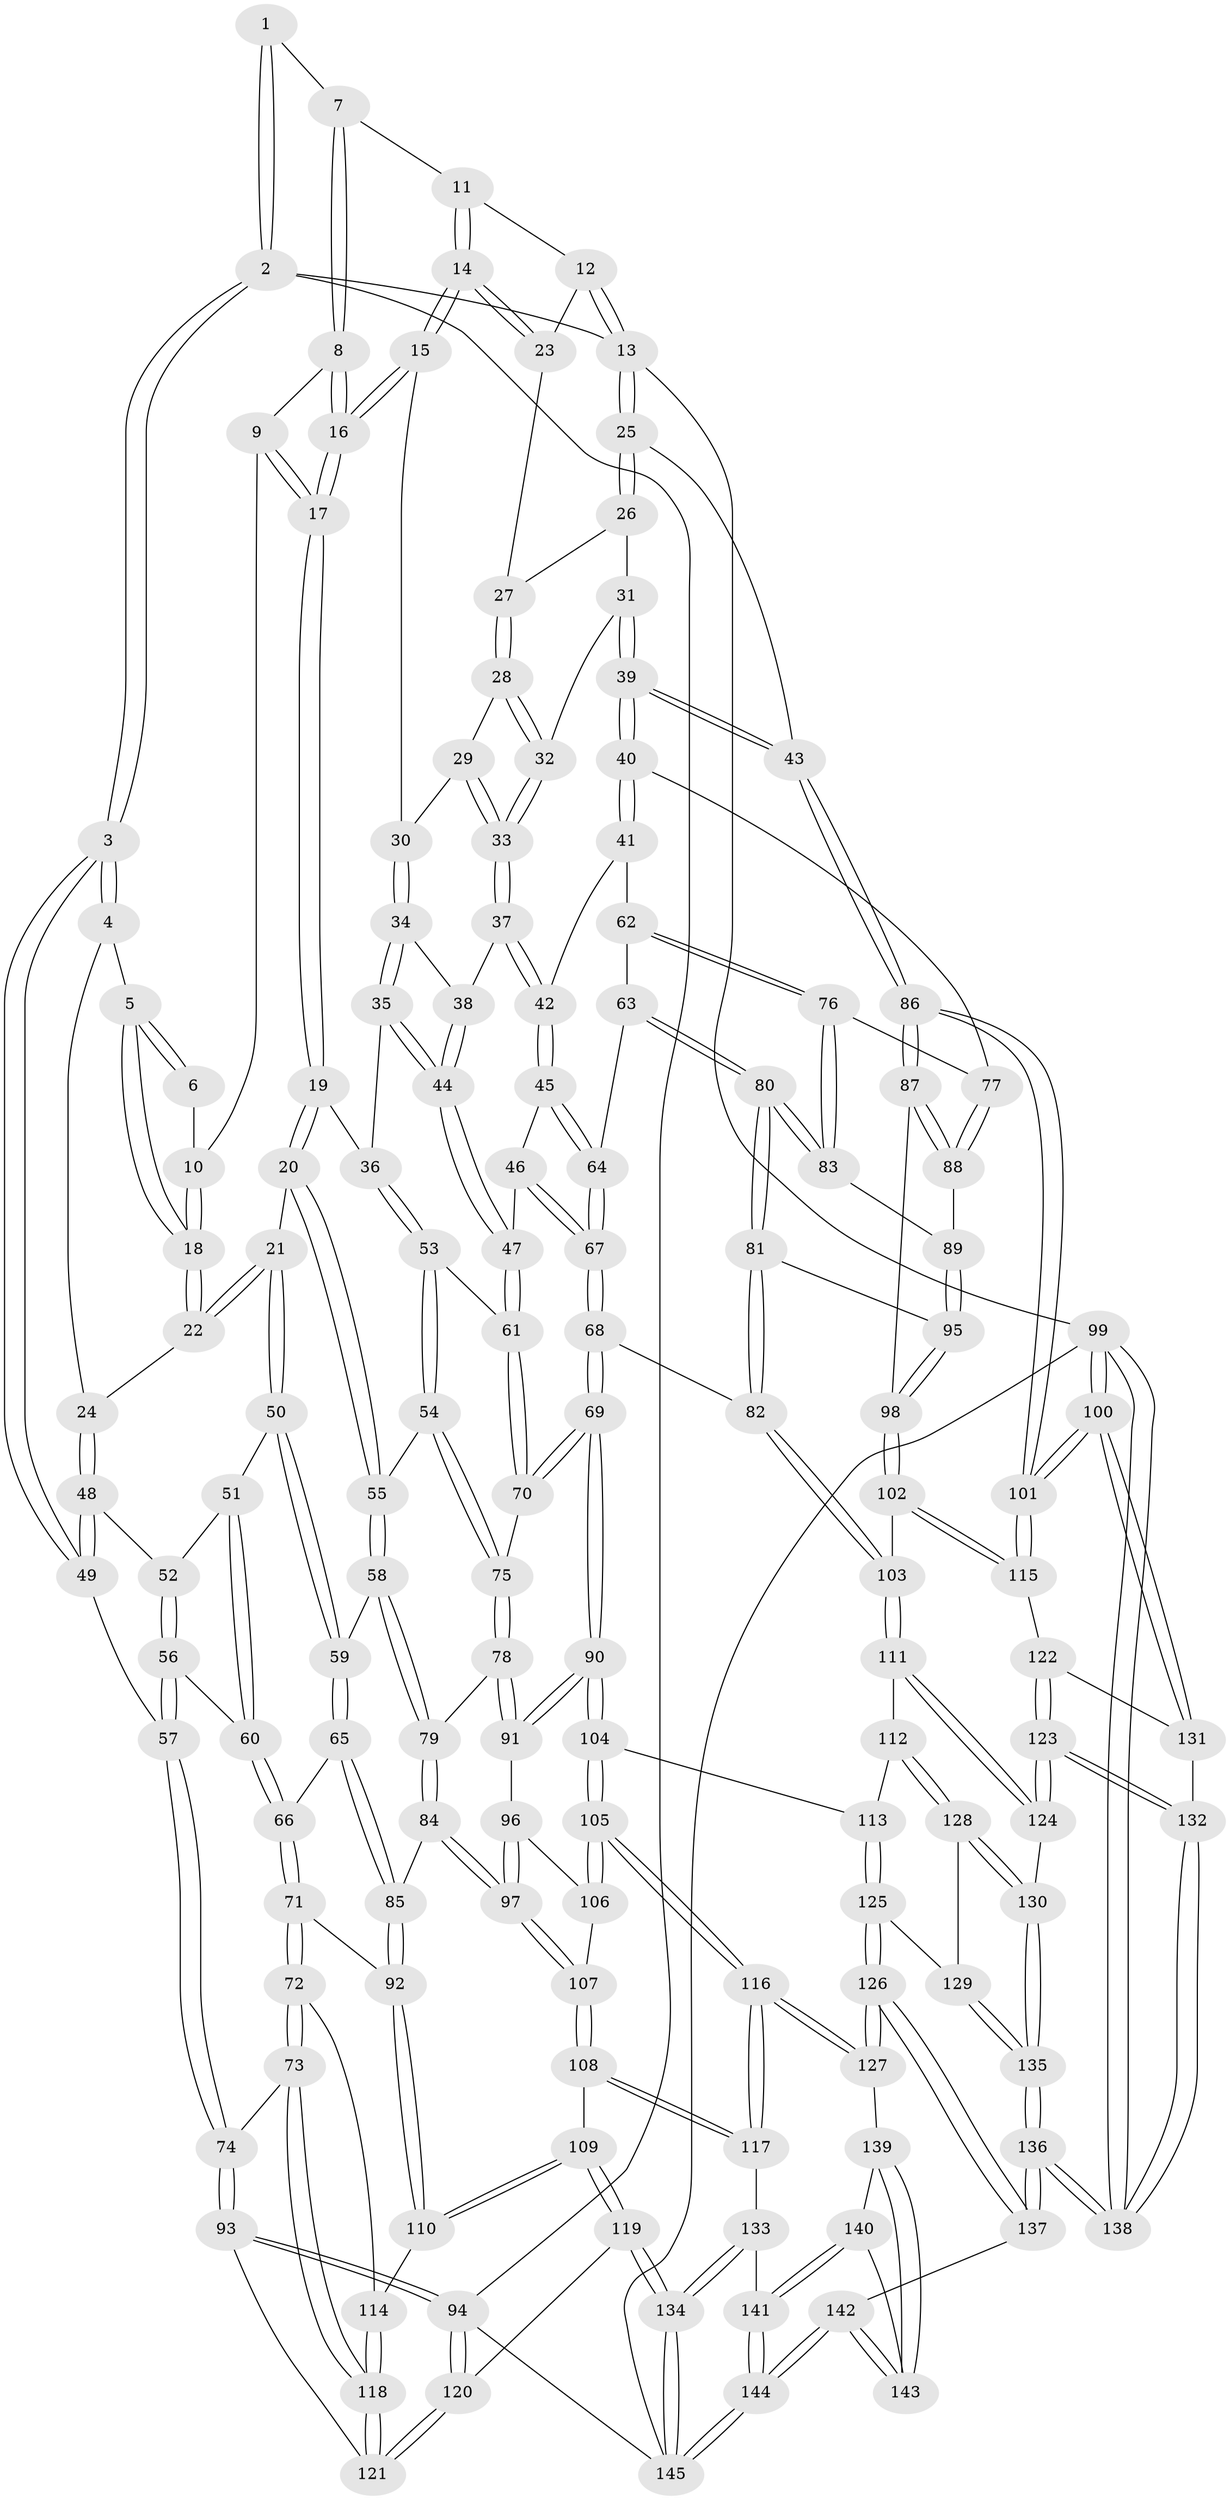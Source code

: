 // Generated by graph-tools (version 1.1) at 2025/51/03/09/25 03:51:02]
// undirected, 145 vertices, 359 edges
graph export_dot {
graph [start="1"]
  node [color=gray90,style=filled];
  1 [pos="+0.362187280678833+0"];
  2 [pos="+0+0"];
  3 [pos="+0+0"];
  4 [pos="+0.11241471165009599+0.03748757251407739"];
  5 [pos="+0.2942032699969976+0.08769569165191383"];
  6 [pos="+0.34887215843356656+0"];
  7 [pos="+0.5802788994289938+0"];
  8 [pos="+0.563233139231698+0"];
  9 [pos="+0.4702608352381431+0.053201187764263205"];
  10 [pos="+0.4164126211175653+0.06887296228463365"];
  11 [pos="+0.7414198668224666+0"];
  12 [pos="+0.963114644636301+0"];
  13 [pos="+1+0"];
  14 [pos="+0.6982969239771672+0.1344505793798083"];
  15 [pos="+0.6723972887138976+0.15951817996217507"];
  16 [pos="+0.6049407974770148+0.1541162574508658"];
  17 [pos="+0.49727202908991286+0.253803165875816"];
  18 [pos="+0.33429117722799284+0.1665329319160579"];
  19 [pos="+0.49684181717434356+0.25436076518412337"];
  20 [pos="+0.4503339560107915+0.2648423596899297"];
  21 [pos="+0.43289863102173265+0.26486352536415086"];
  22 [pos="+0.33752509554526366+0.19211723581486082"];
  23 [pos="+0.8572278246584196+0.07619135345112035"];
  24 [pos="+0.20459431035980744+0.2412164869874146"];
  25 [pos="+1+0.1919619596169983"];
  26 [pos="+0.9783905490023581+0.1591885766288272"];
  27 [pos="+0.8624881325258081+0.10998716751702843"];
  28 [pos="+0.8615057478012436+0.1378903142890793"];
  29 [pos="+0.7463689878729308+0.18781263792890693"];
  30 [pos="+0.6931503793433034+0.183467316095601"];
  31 [pos="+0.8750267271937431+0.22075880455634223"];
  32 [pos="+0.8713492863412575+0.21880686677731986"];
  33 [pos="+0.8468190581516996+0.23539374505282912"];
  34 [pos="+0.71266231247273+0.2359391427427852"];
  35 [pos="+0.6643987338549868+0.3603590332820248"];
  36 [pos="+0.5651721849755741+0.3158181463227451"];
  37 [pos="+0.8117045053351536+0.27408087644871415"];
  38 [pos="+0.7857157720728213+0.27096327122665737"];
  39 [pos="+1+0.3639470632800558"];
  40 [pos="+1+0.368619070231635"];
  41 [pos="+0.8541183138450419+0.40309036255941255"];
  42 [pos="+0.8190946852826108+0.396623103912117"];
  43 [pos="+1+0.35222861357109886"];
  44 [pos="+0.6714251414280519+0.3683562065801127"];
  45 [pos="+0.7876297803017684+0.41034863968486174"];
  46 [pos="+0.7474779576061965+0.4102956956558331"];
  47 [pos="+0.688087143890155+0.39564804527032654"];
  48 [pos="+0.15079998213995904+0.2957367985786026"];
  49 [pos="+0+0"];
  50 [pos="+0.3504907936323711+0.3990931036613735"];
  51 [pos="+0.31651062443583583+0.38667724050995467"];
  52 [pos="+0.15083121024514906+0.2975760417327322"];
  53 [pos="+0.5482121252420512+0.4629710494512038"];
  54 [pos="+0.5278720604883504+0.48392028182886876"];
  55 [pos="+0.4958931913773592+0.47094148912953293"];
  56 [pos="+0.1303435459711807+0.37241272845717666"];
  57 [pos="+0+0.43090724123083374"];
  58 [pos="+0.4098603610983901+0.492243195594524"];
  59 [pos="+0.34439129371787397+0.45827516190617157"];
  60 [pos="+0.14442374812292536+0.4162528315504797"];
  61 [pos="+0.6590880664801302+0.44453020364436574"];
  62 [pos="+0.8697666408395988+0.5114820399208078"];
  63 [pos="+0.8280436523092843+0.5261043589070519"];
  64 [pos="+0.7980483009539457+0.5103246985532205"];
  65 [pos="+0.29642955205271665+0.5011038358690856"];
  66 [pos="+0.1623686316241094+0.5008840433289702"];
  67 [pos="+0.7244700325437222+0.5880393745259583"];
  68 [pos="+0.7045709785105426+0.6236018606686706"];
  69 [pos="+0.6889208193725544+0.627814227310077"];
  70 [pos="+0.6522220546009742+0.5393421091311417"];
  71 [pos="+0.09598222014692263+0.5941528206056661"];
  72 [pos="+0.02434692343084248+0.6279429374473495"];
  73 [pos="+0+0.6486881194841934"];
  74 [pos="+0+0.6479194265547142"];
  75 [pos="+0.5349930600339503+0.5063030288665338"];
  76 [pos="+0.9061702723834321+0.5388806943902774"];
  77 [pos="+0.9410412857491147+0.5213507320555129"];
  78 [pos="+0.5149021109731291+0.5910890814395118"];
  79 [pos="+0.44796078833403874+0.6012081102136697"];
  80 [pos="+0.8376173034181124+0.6194873357346056"];
  81 [pos="+0.8325268370349257+0.62892601524762"];
  82 [pos="+0.8008159862669373+0.640639541485519"];
  83 [pos="+0.8982448243334276+0.5613219552637561"];
  84 [pos="+0.3995943619885296+0.654388696144326"];
  85 [pos="+0.3293898503190889+0.6402144317997517"];
  86 [pos="+1+0.672594519933682"];
  87 [pos="+1+0.6588132525860967"];
  88 [pos="+0.9902992492184649+0.6285658446054116"];
  89 [pos="+0.9608471985631843+0.6260124146614154"];
  90 [pos="+0.6631028819638335+0.6568491951608885"];
  91 [pos="+0.5684282354525476+0.6325593642320342"];
  92 [pos="+0.26424044808543634+0.6866274174115349"];
  93 [pos="+0+0.7579613051172364"];
  94 [pos="+0+1"];
  95 [pos="+0.8828741769029336+0.6533888065162015"];
  96 [pos="+0.5489739037762332+0.6524997339357855"];
  97 [pos="+0.4217558531204739+0.700355869099231"];
  98 [pos="+0.9173085329588186+0.7245288635156106"];
  99 [pos="+1+1"];
  100 [pos="+1+1"];
  101 [pos="+1+0.7739524970615428"];
  102 [pos="+0.8934121030675627+0.7854512932137363"];
  103 [pos="+0.8384761463676599+0.7893640695450675"];
  104 [pos="+0.6542372798469583+0.7576241141989362"];
  105 [pos="+0.6067306429090015+0.8058546752667579"];
  106 [pos="+0.4999141830133914+0.7238670929940917"];
  107 [pos="+0.42787796603492756+0.7180090257439807"];
  108 [pos="+0.4042732733024021+0.8236625508945933"];
  109 [pos="+0.2800321332108422+0.8112210657766371"];
  110 [pos="+0.2586788208175577+0.7664044961164688"];
  111 [pos="+0.8264124177702435+0.7979753002488115"];
  112 [pos="+0.8115473981850608+0.8034391320674087"];
  113 [pos="+0.7522310863349019+0.8049780418479704"];
  114 [pos="+0.1542785364334388+0.7688684727890744"];
  115 [pos="+0.931333426150035+0.8142270634475938"];
  116 [pos="+0.5841421211129117+0.8517918117984663"];
  117 [pos="+0.4187325632149769+0.8413961965286239"];
  118 [pos="+0.11649420317674879+0.8646132100337315"];
  119 [pos="+0.19305017144687459+0.9664662410984812"];
  120 [pos="+0.13115533474158897+0.9164058961371663"];
  121 [pos="+0.12967719997133215+0.9130981482591135"];
  122 [pos="+0.930341303928877+0.8445613418070536"];
  123 [pos="+0.8937568700201823+0.919608794574265"];
  124 [pos="+0.8674812760923437+0.9123387244543943"];
  125 [pos="+0.7385225286809994+0.9102251812825071"];
  126 [pos="+0.6637103931897851+0.9722528406569368"];
  127 [pos="+0.5872159211002398+0.8645196726012565"];
  128 [pos="+0.8081103403881269+0.8554848874757233"];
  129 [pos="+0.7754308527146555+0.9148929681036229"];
  130 [pos="+0.8275021873022558+0.9234622297381221"];
  131 [pos="+0.9552711462119106+0.876399957279812"];
  132 [pos="+1+1"];
  133 [pos="+0.4103089968457288+0.8940574118158415"];
  134 [pos="+0.21207381650881704+1"];
  135 [pos="+0.8127382465284986+0.9356570606987826"];
  136 [pos="+0.7909292732898537+1"];
  137 [pos="+0.7030674661441041+1"];
  138 [pos="+1+1"];
  139 [pos="+0.561485722996651+0.8976330126763279"];
  140 [pos="+0.4773632853477385+0.9645544650873263"];
  141 [pos="+0.44104874218761264+0.9722944288930789"];
  142 [pos="+0.6204901719668513+1"];
  143 [pos="+0.5288312849947745+0.9938873955238297"];
  144 [pos="+0.3579322846973356+1"];
  145 [pos="+0.22736683230918497+1"];
  1 -- 2;
  1 -- 2;
  1 -- 7;
  2 -- 3;
  2 -- 3;
  2 -- 13;
  2 -- 94;
  3 -- 4;
  3 -- 4;
  3 -- 49;
  3 -- 49;
  4 -- 5;
  4 -- 24;
  5 -- 6;
  5 -- 6;
  5 -- 18;
  5 -- 18;
  6 -- 10;
  7 -- 8;
  7 -- 8;
  7 -- 11;
  8 -- 9;
  8 -- 16;
  8 -- 16;
  9 -- 10;
  9 -- 17;
  9 -- 17;
  10 -- 18;
  10 -- 18;
  11 -- 12;
  11 -- 14;
  11 -- 14;
  12 -- 13;
  12 -- 13;
  12 -- 23;
  13 -- 25;
  13 -- 25;
  13 -- 99;
  14 -- 15;
  14 -- 15;
  14 -- 23;
  14 -- 23;
  15 -- 16;
  15 -- 16;
  15 -- 30;
  16 -- 17;
  16 -- 17;
  17 -- 19;
  17 -- 19;
  18 -- 22;
  18 -- 22;
  19 -- 20;
  19 -- 20;
  19 -- 36;
  20 -- 21;
  20 -- 55;
  20 -- 55;
  21 -- 22;
  21 -- 22;
  21 -- 50;
  21 -- 50;
  22 -- 24;
  23 -- 27;
  24 -- 48;
  24 -- 48;
  25 -- 26;
  25 -- 26;
  25 -- 43;
  26 -- 27;
  26 -- 31;
  27 -- 28;
  27 -- 28;
  28 -- 29;
  28 -- 32;
  28 -- 32;
  29 -- 30;
  29 -- 33;
  29 -- 33;
  30 -- 34;
  30 -- 34;
  31 -- 32;
  31 -- 39;
  31 -- 39;
  32 -- 33;
  32 -- 33;
  33 -- 37;
  33 -- 37;
  34 -- 35;
  34 -- 35;
  34 -- 38;
  35 -- 36;
  35 -- 44;
  35 -- 44;
  36 -- 53;
  36 -- 53;
  37 -- 38;
  37 -- 42;
  37 -- 42;
  38 -- 44;
  38 -- 44;
  39 -- 40;
  39 -- 40;
  39 -- 43;
  39 -- 43;
  40 -- 41;
  40 -- 41;
  40 -- 77;
  41 -- 42;
  41 -- 62;
  42 -- 45;
  42 -- 45;
  43 -- 86;
  43 -- 86;
  44 -- 47;
  44 -- 47;
  45 -- 46;
  45 -- 64;
  45 -- 64;
  46 -- 47;
  46 -- 67;
  46 -- 67;
  47 -- 61;
  47 -- 61;
  48 -- 49;
  48 -- 49;
  48 -- 52;
  49 -- 57;
  50 -- 51;
  50 -- 59;
  50 -- 59;
  51 -- 52;
  51 -- 60;
  51 -- 60;
  52 -- 56;
  52 -- 56;
  53 -- 54;
  53 -- 54;
  53 -- 61;
  54 -- 55;
  54 -- 75;
  54 -- 75;
  55 -- 58;
  55 -- 58;
  56 -- 57;
  56 -- 57;
  56 -- 60;
  57 -- 74;
  57 -- 74;
  58 -- 59;
  58 -- 79;
  58 -- 79;
  59 -- 65;
  59 -- 65;
  60 -- 66;
  60 -- 66;
  61 -- 70;
  61 -- 70;
  62 -- 63;
  62 -- 76;
  62 -- 76;
  63 -- 64;
  63 -- 80;
  63 -- 80;
  64 -- 67;
  64 -- 67;
  65 -- 66;
  65 -- 85;
  65 -- 85;
  66 -- 71;
  66 -- 71;
  67 -- 68;
  67 -- 68;
  68 -- 69;
  68 -- 69;
  68 -- 82;
  69 -- 70;
  69 -- 70;
  69 -- 90;
  69 -- 90;
  70 -- 75;
  71 -- 72;
  71 -- 72;
  71 -- 92;
  72 -- 73;
  72 -- 73;
  72 -- 114;
  73 -- 74;
  73 -- 118;
  73 -- 118;
  74 -- 93;
  74 -- 93;
  75 -- 78;
  75 -- 78;
  76 -- 77;
  76 -- 83;
  76 -- 83;
  77 -- 88;
  77 -- 88;
  78 -- 79;
  78 -- 91;
  78 -- 91;
  79 -- 84;
  79 -- 84;
  80 -- 81;
  80 -- 81;
  80 -- 83;
  80 -- 83;
  81 -- 82;
  81 -- 82;
  81 -- 95;
  82 -- 103;
  82 -- 103;
  83 -- 89;
  84 -- 85;
  84 -- 97;
  84 -- 97;
  85 -- 92;
  85 -- 92;
  86 -- 87;
  86 -- 87;
  86 -- 101;
  86 -- 101;
  87 -- 88;
  87 -- 88;
  87 -- 98;
  88 -- 89;
  89 -- 95;
  89 -- 95;
  90 -- 91;
  90 -- 91;
  90 -- 104;
  90 -- 104;
  91 -- 96;
  92 -- 110;
  92 -- 110;
  93 -- 94;
  93 -- 94;
  93 -- 121;
  94 -- 120;
  94 -- 120;
  94 -- 145;
  95 -- 98;
  95 -- 98;
  96 -- 97;
  96 -- 97;
  96 -- 106;
  97 -- 107;
  97 -- 107;
  98 -- 102;
  98 -- 102;
  99 -- 100;
  99 -- 100;
  99 -- 138;
  99 -- 138;
  99 -- 145;
  100 -- 101;
  100 -- 101;
  100 -- 131;
  100 -- 131;
  101 -- 115;
  101 -- 115;
  102 -- 103;
  102 -- 115;
  102 -- 115;
  103 -- 111;
  103 -- 111;
  104 -- 105;
  104 -- 105;
  104 -- 113;
  105 -- 106;
  105 -- 106;
  105 -- 116;
  105 -- 116;
  106 -- 107;
  107 -- 108;
  107 -- 108;
  108 -- 109;
  108 -- 117;
  108 -- 117;
  109 -- 110;
  109 -- 110;
  109 -- 119;
  109 -- 119;
  110 -- 114;
  111 -- 112;
  111 -- 124;
  111 -- 124;
  112 -- 113;
  112 -- 128;
  112 -- 128;
  113 -- 125;
  113 -- 125;
  114 -- 118;
  114 -- 118;
  115 -- 122;
  116 -- 117;
  116 -- 117;
  116 -- 127;
  116 -- 127;
  117 -- 133;
  118 -- 121;
  118 -- 121;
  119 -- 120;
  119 -- 134;
  119 -- 134;
  120 -- 121;
  120 -- 121;
  122 -- 123;
  122 -- 123;
  122 -- 131;
  123 -- 124;
  123 -- 124;
  123 -- 132;
  123 -- 132;
  124 -- 130;
  125 -- 126;
  125 -- 126;
  125 -- 129;
  126 -- 127;
  126 -- 127;
  126 -- 137;
  126 -- 137;
  127 -- 139;
  128 -- 129;
  128 -- 130;
  128 -- 130;
  129 -- 135;
  129 -- 135;
  130 -- 135;
  130 -- 135;
  131 -- 132;
  132 -- 138;
  132 -- 138;
  133 -- 134;
  133 -- 134;
  133 -- 141;
  134 -- 145;
  134 -- 145;
  135 -- 136;
  135 -- 136;
  136 -- 137;
  136 -- 137;
  136 -- 138;
  136 -- 138;
  137 -- 142;
  139 -- 140;
  139 -- 143;
  139 -- 143;
  140 -- 141;
  140 -- 141;
  140 -- 143;
  141 -- 144;
  141 -- 144;
  142 -- 143;
  142 -- 143;
  142 -- 144;
  142 -- 144;
  144 -- 145;
  144 -- 145;
}
